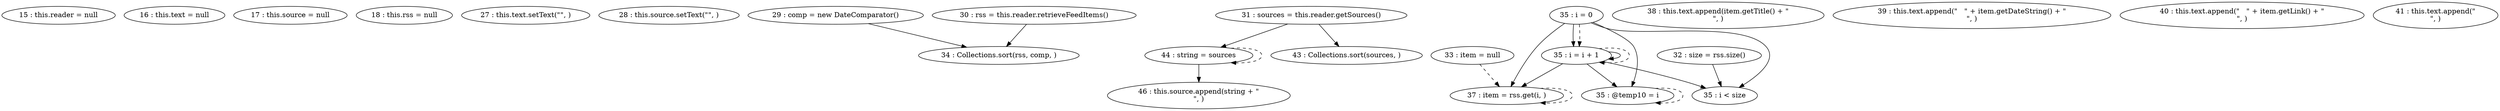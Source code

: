digraph G {
"15 : this.reader = null"
"16 : this.text = null"
"17 : this.source = null"
"18 : this.rss = null"
"27 : this.text.setText(\"\", )"
"28 : this.source.setText(\"\", )"
"29 : comp = new DateComparator()"
"29 : comp = new DateComparator()" -> "34 : Collections.sort(rss, comp, )"
"30 : rss = this.reader.retrieveFeedItems()"
"30 : rss = this.reader.retrieveFeedItems()" -> "34 : Collections.sort(rss, comp, )"
"31 : sources = this.reader.getSources()"
"31 : sources = this.reader.getSources()" -> "44 : string = sources"
"31 : sources = this.reader.getSources()" -> "43 : Collections.sort(sources, )"
"32 : size = rss.size()"
"32 : size = rss.size()" -> "35 : i < size"
"33 : item = null"
"33 : item = null" -> "37 : item = rss.get(i, )" [style=dashed]
"34 : Collections.sort(rss, comp, )"
"35 : i = 0"
"35 : i = 0" -> "37 : item = rss.get(i, )"
"35 : i = 0" -> "35 : i < size"
"35 : i = 0" -> "35 : @temp10 = i"
"35 : i = 0" -> "35 : i = i + 1"
"35 : i = 0" -> "35 : i = i + 1" [style=dashed]
"35 : i < size"
"37 : item = rss.get(i, )"
"37 : item = rss.get(i, )" -> "37 : item = rss.get(i, )" [style=dashed]
"38 : this.text.append(item.getTitle() + \"\n\", )"
"39 : this.text.append(\"   \" + item.getDateString() + \"\n\", )"
"40 : this.text.append(\"   \" + item.getLink() + \"\n\", )"
"41 : this.text.append(\"\n\", )"
"35 : @temp10 = i"
"35 : @temp10 = i" -> "35 : @temp10 = i" [style=dashed]
"35 : i = i + 1"
"35 : i = i + 1" -> "37 : item = rss.get(i, )"
"35 : i = i + 1" -> "35 : i < size"
"35 : i = i + 1" -> "35 : @temp10 = i"
"35 : i = i + 1" -> "35 : i = i + 1"
"35 : i = i + 1" -> "35 : i = i + 1" [style=dashed]
"43 : Collections.sort(sources, )"
"44 : string = sources"
"44 : string = sources" -> "46 : this.source.append(string + \"\n\", )"
"44 : string = sources" -> "44 : string = sources" [style=dashed]
"46 : this.source.append(string + \"\n\", )"
}